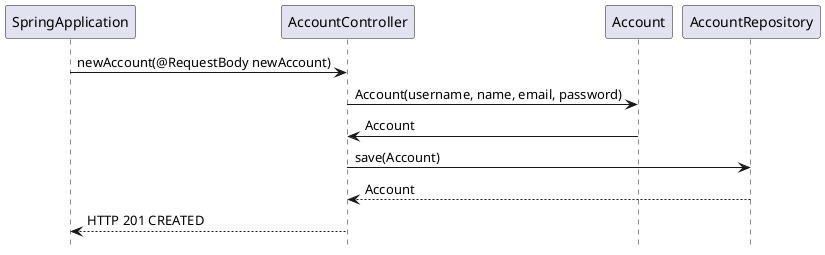 @startuml
hide footbox

SpringApplication -> AccountController: newAccount(@RequestBody newAccount)
AccountController -> Account: Account(username, name, email, password)
Account -> AccountController: Account
AccountController -> AccountRepository: save(Account)
AccountRepository --> AccountController: Account
AccountController --> SpringApplication: HTTP 201 CREATED
@enduml
